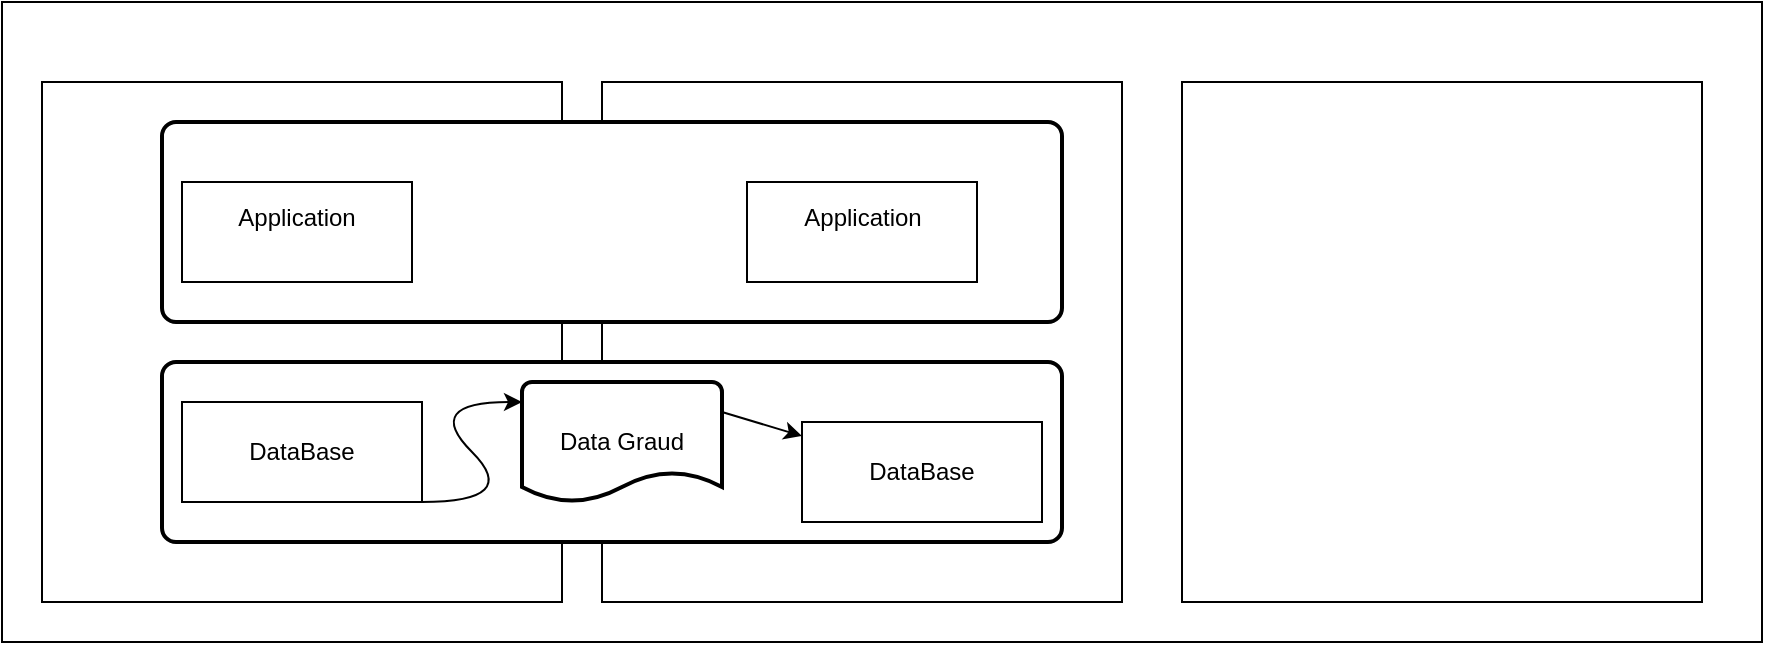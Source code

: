 <mxfile version="27.0.9">
  <diagram name="Page-1" id="O-4GiWMZZN-MWffpAj-t">
    <mxGraphModel dx="1149" dy="1055" grid="1" gridSize="10" guides="1" tooltips="1" connect="1" arrows="1" fold="1" page="1" pageScale="1" pageWidth="850" pageHeight="1100" math="0" shadow="0">
      <root>
        <mxCell id="0" />
        <mxCell id="1" parent="0" />
        <mxCell id="Uy7CX4-b0COeXoO4IkQt-1" value="" style="rounded=0;whiteSpace=wrap;html=1;" vertex="1" parent="1">
          <mxGeometry x="320" y="370" width="880" height="320" as="geometry" />
        </mxCell>
        <mxCell id="Uy7CX4-b0COeXoO4IkQt-2" value="" style="whiteSpace=wrap;html=1;aspect=fixed;" vertex="1" parent="1">
          <mxGeometry x="340" y="410" width="260" height="260" as="geometry" />
        </mxCell>
        <mxCell id="Uy7CX4-b0COeXoO4IkQt-3" value="" style="whiteSpace=wrap;html=1;aspect=fixed;" vertex="1" parent="1">
          <mxGeometry x="620" y="410" width="260" height="260" as="geometry" />
        </mxCell>
        <mxCell id="Uy7CX4-b0COeXoO4IkQt-4" value="" style="whiteSpace=wrap;html=1;aspect=fixed;" vertex="1" parent="1">
          <mxGeometry x="910" y="410" width="260" height="260" as="geometry" />
        </mxCell>
        <mxCell id="Uy7CX4-b0COeXoO4IkQt-9" value="" style="rounded=1;whiteSpace=wrap;html=1;absoluteArcSize=1;arcSize=14;strokeWidth=2;" vertex="1" parent="1">
          <mxGeometry x="400" y="430" width="450" height="100" as="geometry" />
        </mxCell>
        <mxCell id="Uy7CX4-b0COeXoO4IkQt-5" value="Application&lt;div&gt;&lt;br&gt;&lt;/div&gt;" style="html=1;whiteSpace=wrap;" vertex="1" parent="1">
          <mxGeometry x="410" y="460" width="115" height="50" as="geometry" />
        </mxCell>
        <mxCell id="Uy7CX4-b0COeXoO4IkQt-7" value="Application&lt;div&gt;&lt;br&gt;&lt;/div&gt;" style="html=1;whiteSpace=wrap;" vertex="1" parent="1">
          <mxGeometry x="692.5" y="460" width="115" height="50" as="geometry" />
        </mxCell>
        <mxCell id="Uy7CX4-b0COeXoO4IkQt-10" value="" style="rounded=1;whiteSpace=wrap;html=1;absoluteArcSize=1;arcSize=14;strokeWidth=2;" vertex="1" parent="1">
          <mxGeometry x="400" y="550" width="450" height="90" as="geometry" />
        </mxCell>
        <mxCell id="Uy7CX4-b0COeXoO4IkQt-8" value="&lt;div&gt;DataBase&lt;/div&gt;" style="html=1;whiteSpace=wrap;" vertex="1" parent="1">
          <mxGeometry x="720" y="580" width="120" height="50" as="geometry" />
        </mxCell>
        <mxCell id="Uy7CX4-b0COeXoO4IkQt-6" value="&lt;div&gt;DataBase&lt;/div&gt;" style="html=1;whiteSpace=wrap;" vertex="1" parent="1">
          <mxGeometry x="410" y="570" width="120" height="50" as="geometry" />
        </mxCell>
        <mxCell id="Uy7CX4-b0COeXoO4IkQt-12" value="Data Graud" style="strokeWidth=2;html=1;shape=mxgraph.flowchart.document2;whiteSpace=wrap;size=0.25;" vertex="1" parent="1">
          <mxGeometry x="580" y="560" width="100" height="60" as="geometry" />
        </mxCell>
        <mxCell id="Uy7CX4-b0COeXoO4IkQt-14" value="" style="curved=1;endArrow=classic;html=1;rounded=0;" edge="1" parent="1">
          <mxGeometry width="50" height="50" relative="1" as="geometry">
            <mxPoint x="530" y="620" as="sourcePoint" />
            <mxPoint x="580" y="570" as="targetPoint" />
            <Array as="points">
              <mxPoint x="580" y="620" />
              <mxPoint x="530" y="570" />
            </Array>
          </mxGeometry>
        </mxCell>
        <mxCell id="Uy7CX4-b0COeXoO4IkQt-16" value="" style="endArrow=classic;html=1;rounded=0;exitX=1;exitY=0.25;exitDx=0;exitDy=0;exitPerimeter=0;" edge="1" parent="1" source="Uy7CX4-b0COeXoO4IkQt-12" target="Uy7CX4-b0COeXoO4IkQt-8">
          <mxGeometry width="50" height="50" relative="1" as="geometry">
            <mxPoint x="670" y="620" as="sourcePoint" />
            <mxPoint x="720" y="570" as="targetPoint" />
          </mxGeometry>
        </mxCell>
      </root>
    </mxGraphModel>
  </diagram>
</mxfile>
